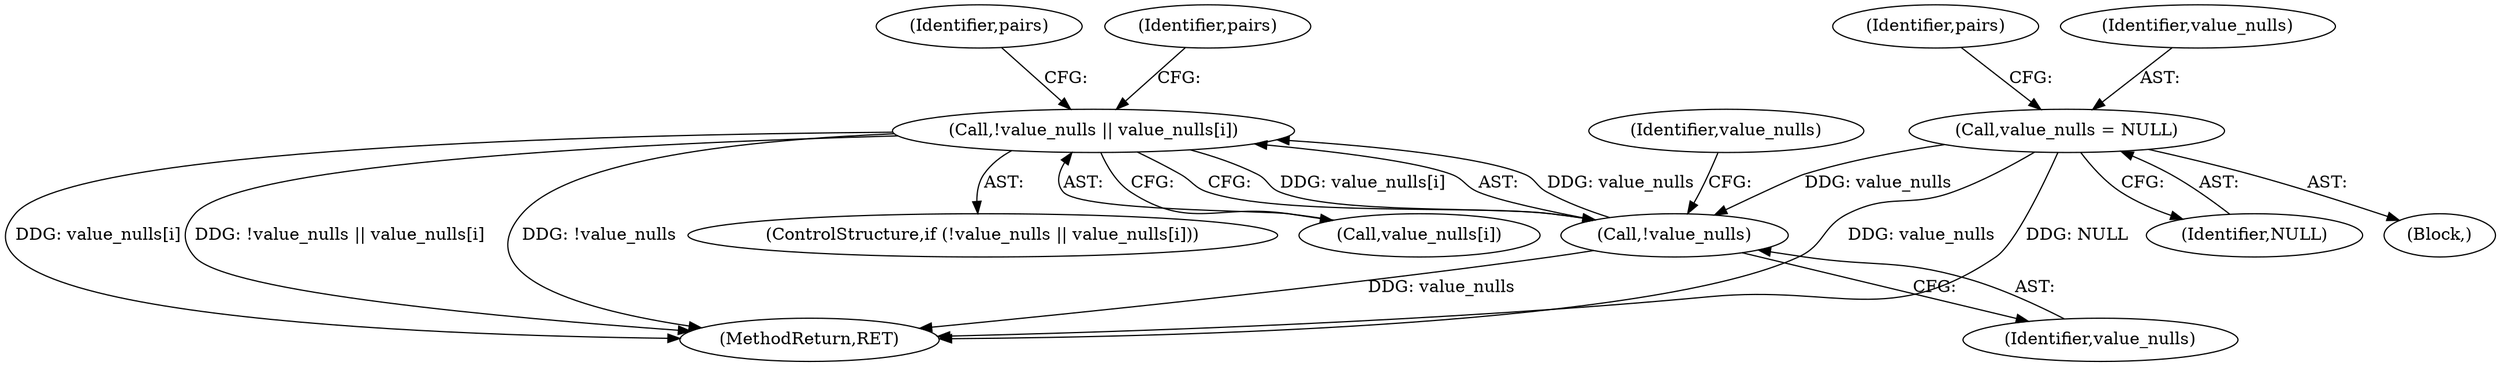 digraph "0_postgres_31400a673325147e1205326008e32135a78b4d8a_0@array" {
"1000305" [label="(Call,!value_nulls || value_nulls[i])"];
"1000306" [label="(Call,!value_nulls)"];
"1000190" [label="(Call,value_nulls = NULL)"];
"1000305" [label="(Call,!value_nulls || value_nulls[i])"];
"1000304" [label="(ControlStructure,if (!value_nulls || value_nulls[i]))"];
"1000308" [label="(Call,value_nulls[i])"];
"1000277" [label="(Identifier,pairs)"];
"1000180" [label="(Block,)"];
"1000366" [label="(Identifier,pairs)"];
"1000192" [label="(Identifier,NULL)"];
"1000305" [label="(Call,!value_nulls || value_nulls[i])"];
"1000191" [label="(Identifier,value_nulls)"];
"1000434" [label="(MethodReturn,RET)"];
"1000307" [label="(Identifier,value_nulls)"];
"1000306" [label="(Call,!value_nulls)"];
"1000190" [label="(Call,value_nulls = NULL)"];
"1000309" [label="(Identifier,value_nulls)"];
"1000315" [label="(Identifier,pairs)"];
"1000305" -> "1000304"  [label="AST: "];
"1000305" -> "1000306"  [label="CFG: "];
"1000305" -> "1000308"  [label="CFG: "];
"1000306" -> "1000305"  [label="AST: "];
"1000308" -> "1000305"  [label="AST: "];
"1000315" -> "1000305"  [label="CFG: "];
"1000366" -> "1000305"  [label="CFG: "];
"1000305" -> "1000434"  [label="DDG: !value_nulls || value_nulls[i]"];
"1000305" -> "1000434"  [label="DDG: !value_nulls"];
"1000305" -> "1000434"  [label="DDG: value_nulls[i]"];
"1000306" -> "1000305"  [label="DDG: value_nulls"];
"1000305" -> "1000306"  [label="DDG: value_nulls[i]"];
"1000306" -> "1000307"  [label="CFG: "];
"1000307" -> "1000306"  [label="AST: "];
"1000309" -> "1000306"  [label="CFG: "];
"1000306" -> "1000434"  [label="DDG: value_nulls"];
"1000190" -> "1000306"  [label="DDG: value_nulls"];
"1000190" -> "1000180"  [label="AST: "];
"1000190" -> "1000192"  [label="CFG: "];
"1000191" -> "1000190"  [label="AST: "];
"1000192" -> "1000190"  [label="AST: "];
"1000277" -> "1000190"  [label="CFG: "];
"1000190" -> "1000434"  [label="DDG: value_nulls"];
"1000190" -> "1000434"  [label="DDG: NULL"];
}
